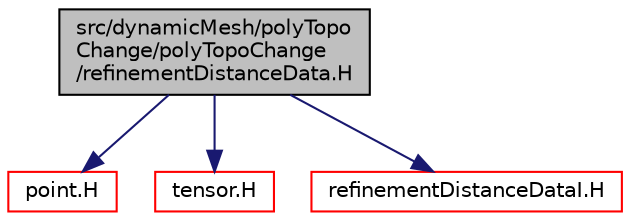 digraph "src/dynamicMesh/polyTopoChange/polyTopoChange/refinementDistanceData.H"
{
  bgcolor="transparent";
  edge [fontname="Helvetica",fontsize="10",labelfontname="Helvetica",labelfontsize="10"];
  node [fontname="Helvetica",fontsize="10",shape=record];
  Node1 [label="src/dynamicMesh/polyTopo\lChange/polyTopoChange\l/refinementDistanceData.H",height=0.2,width=0.4,color="black", fillcolor="grey75", style="filled", fontcolor="black"];
  Node1 -> Node2 [color="midnightblue",fontsize="10",style="solid",fontname="Helvetica"];
  Node2 [label="point.H",height=0.2,width=0.4,color="red",URL="$a08800.html"];
  Node1 -> Node3 [color="midnightblue",fontsize="10",style="solid",fontname="Helvetica"];
  Node3 [label="tensor.H",height=0.2,width=0.4,color="red",URL="$a09042.html"];
  Node1 -> Node4 [color="midnightblue",fontsize="10",style="solid",fontname="Helvetica"];
  Node4 [label="refinementDistanceDataI.H",height=0.2,width=0.4,color="red",URL="$a04911.html"];
}
